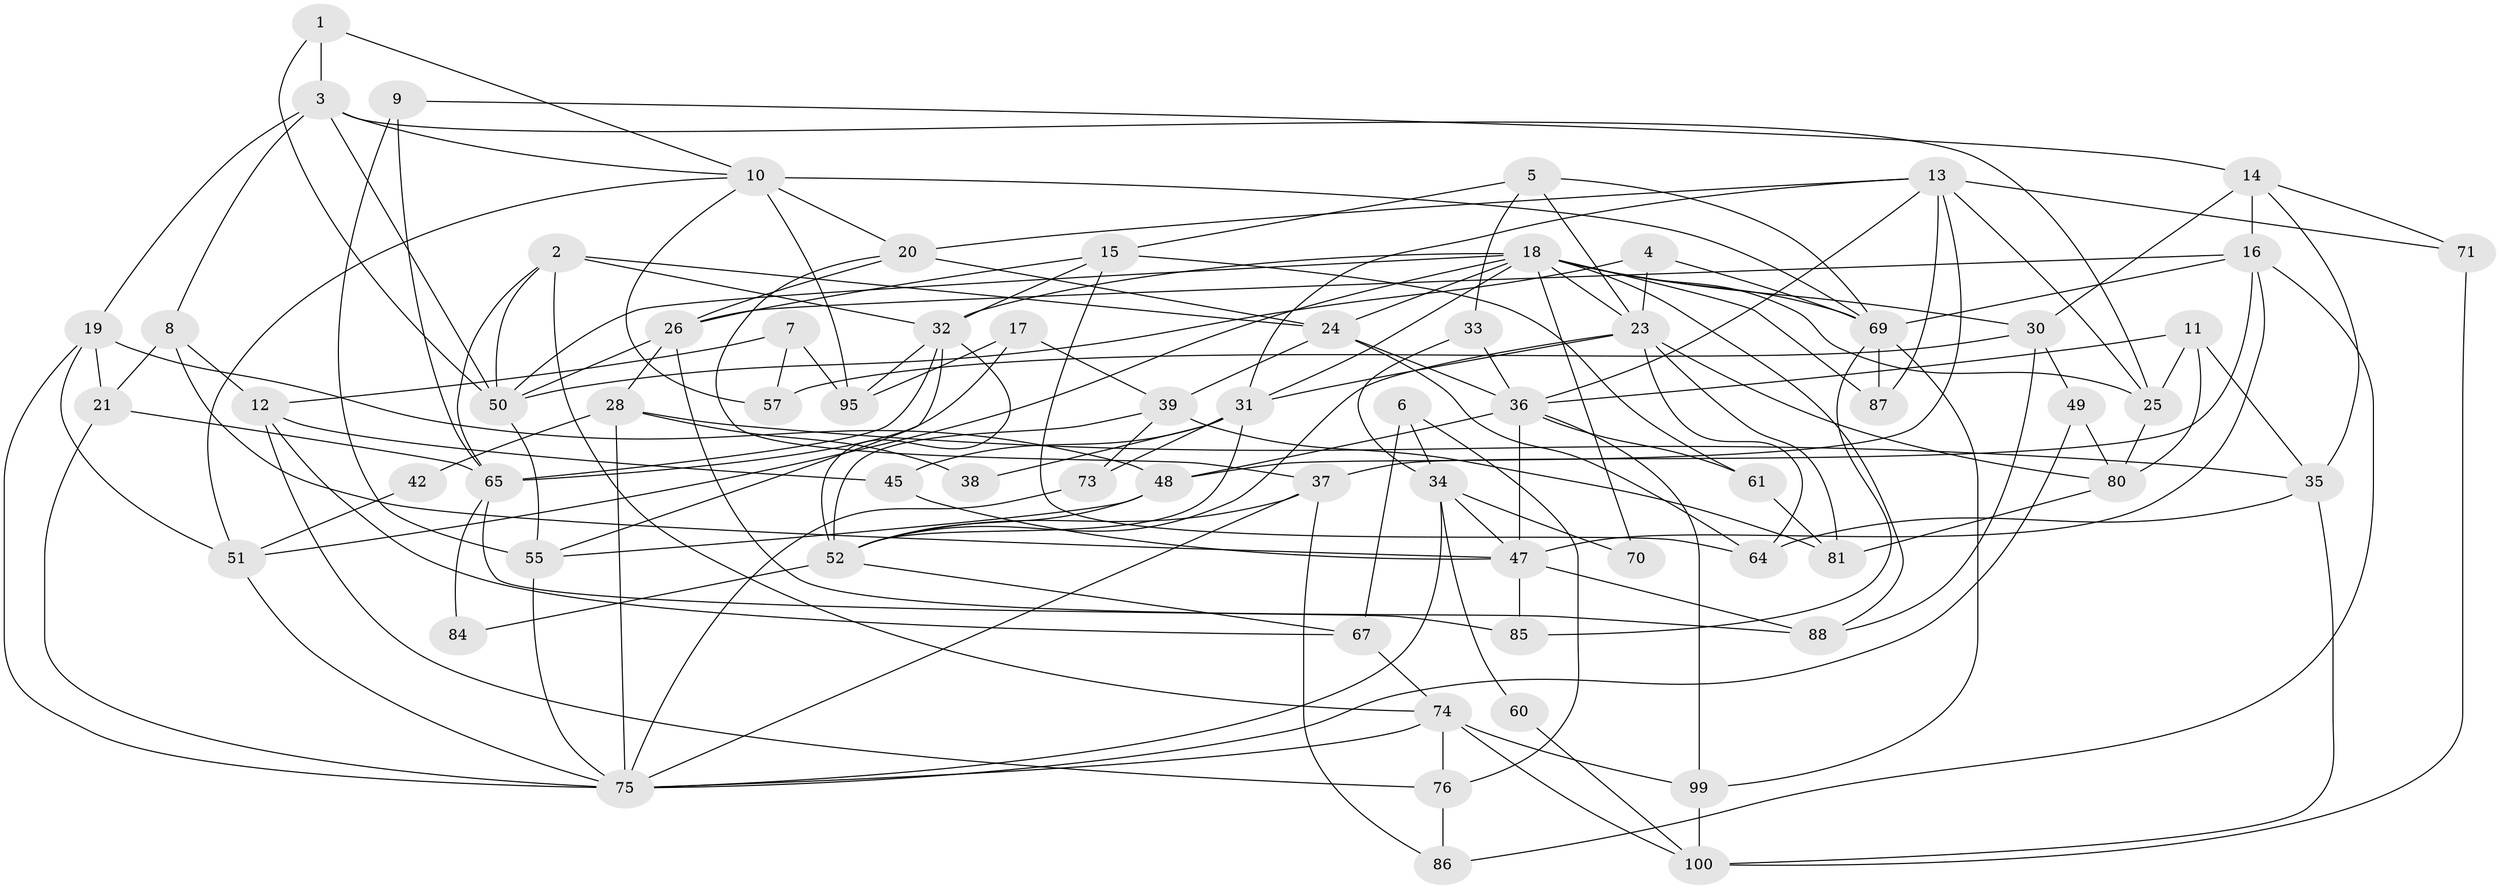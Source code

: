 // original degree distribution, {3: 0.39215686274509803, 5: 0.16666666666666666, 4: 0.24509803921568626, 6: 0.08823529411764706, 7: 0.029411764705882353, 2: 0.058823529411764705, 8: 0.0196078431372549}
// Generated by graph-tools (version 1.1) at 2025/41/03/06/25 10:41:53]
// undirected, 68 vertices, 163 edges
graph export_dot {
graph [start="1"]
  node [color=gray90,style=filled];
  1;
  2 [super="+96"];
  3 [super="+56"];
  4;
  5 [super="+43"];
  6;
  7;
  8 [super="+62"];
  9;
  10 [super="+46"];
  11;
  12;
  13 [super="+78"];
  14 [super="+22"];
  15 [super="+29"];
  16;
  17;
  18 [super="+93"];
  19 [super="+58"];
  20;
  21 [super="+82"];
  23 [super="+44"];
  24 [super="+98"];
  25 [super="+27"];
  26 [super="+63"];
  28 [super="+92"];
  30 [super="+94"];
  31 [super="+41"];
  32 [super="+72"];
  33;
  34 [super="+68"];
  35 [super="+101"];
  36 [super="+79"];
  37 [super="+40"];
  38;
  39 [super="+53"];
  42;
  45 [super="+90"];
  47 [super="+66"];
  48;
  49;
  50 [super="+59"];
  51;
  52 [super="+54"];
  55 [super="+77"];
  57;
  60;
  61;
  64;
  65 [super="+97"];
  67;
  69 [super="+83"];
  70;
  71;
  73;
  74 [super="+89"];
  75 [super="+91"];
  76;
  80 [super="+102"];
  81;
  84;
  85;
  86;
  87;
  88;
  95;
  99;
  100;
  1 -- 50;
  1 -- 10;
  1 -- 3;
  2 -- 74 [weight=2];
  2 -- 65;
  2 -- 32;
  2 -- 24;
  2 -- 50;
  3 -- 8;
  3 -- 25;
  3 -- 19;
  3 -- 10;
  3 -- 50;
  4 -- 50;
  4 -- 23;
  4 -- 69;
  5 -- 69;
  5 -- 33;
  5 -- 23;
  5 -- 15;
  6 -- 67;
  6 -- 76;
  6 -- 34;
  7 -- 12;
  7 -- 95;
  7 -- 57;
  8 -- 21 [weight=2];
  8 -- 12;
  8 -- 47;
  9 -- 65;
  9 -- 55;
  9 -- 14;
  10 -- 69 [weight=2];
  10 -- 57;
  10 -- 20;
  10 -- 51;
  10 -- 95;
  11 -- 25;
  11 -- 36;
  11 -- 80;
  11 -- 35;
  12 -- 67;
  12 -- 76;
  12 -- 45;
  13 -- 48;
  13 -- 20;
  13 -- 87;
  13 -- 71;
  13 -- 25;
  13 -- 31;
  13 -- 36;
  14 -- 16;
  14 -- 30;
  14 -- 35;
  14 -- 71;
  15 -- 32;
  15 -- 61;
  15 -- 64;
  15 -- 26;
  16 -- 69;
  16 -- 86;
  16 -- 26;
  16 -- 47;
  16 -- 37;
  17 -- 95;
  17 -- 65;
  17 -- 39;
  18 -- 51;
  18 -- 31;
  18 -- 25;
  18 -- 30;
  18 -- 70 [weight=2];
  18 -- 50;
  18 -- 32;
  18 -- 69;
  18 -- 23;
  18 -- 87;
  18 -- 24;
  18 -- 88;
  19 -- 75;
  19 -- 21;
  19 -- 51;
  19 -- 48;
  20 -- 24;
  20 -- 26;
  20 -- 37;
  21 -- 65;
  21 -- 75;
  23 -- 31;
  23 -- 64;
  23 -- 81;
  23 -- 52;
  23 -- 80;
  24 -- 64;
  24 -- 36;
  24 -- 39;
  25 -- 80;
  26 -- 88;
  26 -- 50;
  26 -- 28;
  28 -- 38;
  28 -- 42;
  28 -- 35;
  28 -- 75;
  30 -- 49;
  30 -- 88;
  30 -- 57;
  31 -- 38;
  31 -- 52;
  31 -- 73;
  31 -- 45;
  32 -- 52;
  32 -- 55;
  32 -- 95;
  32 -- 65;
  33 -- 36;
  33 -- 34;
  34 -- 60;
  34 -- 47;
  34 -- 70;
  34 -- 75;
  35 -- 100;
  35 -- 64;
  36 -- 99;
  36 -- 61;
  36 -- 48;
  36 -- 47;
  37 -- 52;
  37 -- 86;
  37 -- 75;
  39 -- 52;
  39 -- 73;
  39 -- 81;
  42 -- 51;
  45 -- 47;
  47 -- 85;
  47 -- 88;
  48 -- 52;
  48 -- 55;
  49 -- 80;
  49 -- 75;
  50 -- 55;
  51 -- 75;
  52 -- 67;
  52 -- 84;
  55 -- 75;
  60 -- 100;
  61 -- 81;
  65 -- 84;
  65 -- 85;
  67 -- 74;
  69 -- 85;
  69 -- 87;
  69 -- 99;
  71 -- 100;
  73 -- 75;
  74 -- 76;
  74 -- 75;
  74 -- 99;
  74 -- 100;
  76 -- 86;
  80 -- 81;
  99 -- 100;
}
